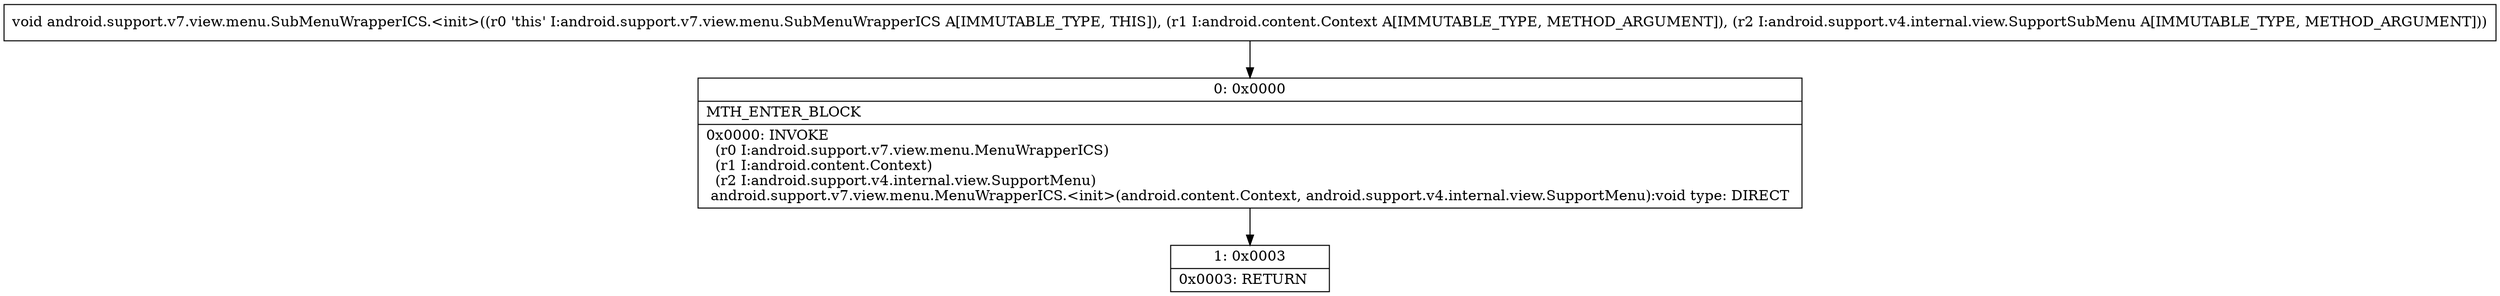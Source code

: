 digraph "CFG forandroid.support.v7.view.menu.SubMenuWrapperICS.\<init\>(Landroid\/content\/Context;Landroid\/support\/v4\/internal\/view\/SupportSubMenu;)V" {
Node_0 [shape=record,label="{0\:\ 0x0000|MTH_ENTER_BLOCK\l|0x0000: INVOKE  \l  (r0 I:android.support.v7.view.menu.MenuWrapperICS)\l  (r1 I:android.content.Context)\l  (r2 I:android.support.v4.internal.view.SupportMenu)\l android.support.v7.view.menu.MenuWrapperICS.\<init\>(android.content.Context, android.support.v4.internal.view.SupportMenu):void type: DIRECT \l}"];
Node_1 [shape=record,label="{1\:\ 0x0003|0x0003: RETURN   \l}"];
MethodNode[shape=record,label="{void android.support.v7.view.menu.SubMenuWrapperICS.\<init\>((r0 'this' I:android.support.v7.view.menu.SubMenuWrapperICS A[IMMUTABLE_TYPE, THIS]), (r1 I:android.content.Context A[IMMUTABLE_TYPE, METHOD_ARGUMENT]), (r2 I:android.support.v4.internal.view.SupportSubMenu A[IMMUTABLE_TYPE, METHOD_ARGUMENT])) }"];
MethodNode -> Node_0;
Node_0 -> Node_1;
}

